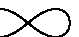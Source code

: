beginfig(1);
draw (0in,0in){dir 0}..(0.28in,0.14in){dir 0}..(0.28in,0in){dir 180}..(0in,0.14in){dir 180}..cycle;
endfig;
end
